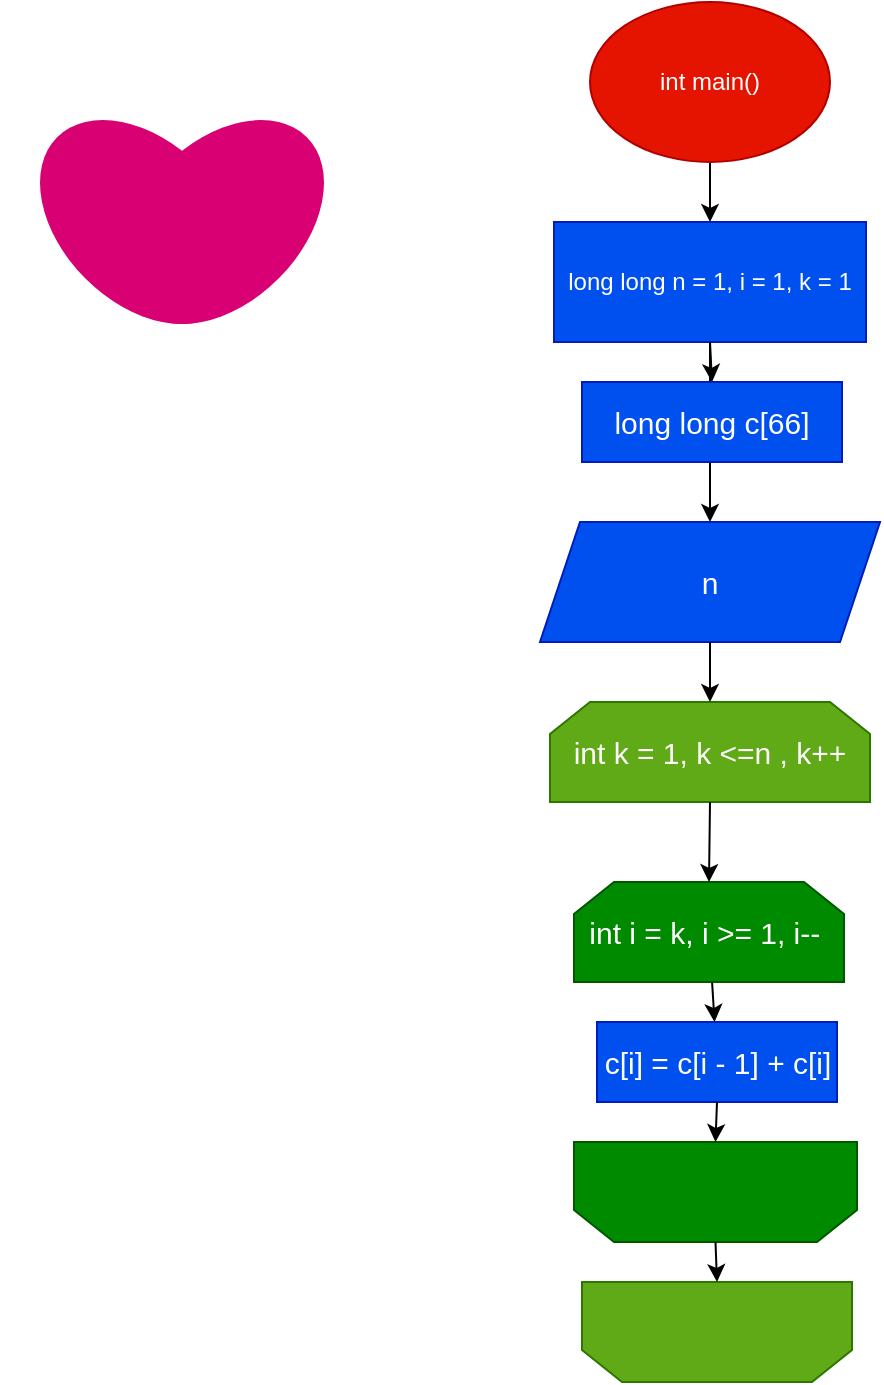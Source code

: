 <mxfile>
    <diagram id="Afzt_kudCLElPTYcOIzQ" name="Страница 1">
        <mxGraphModel dx="1074" dy="528" grid="1" gridSize="10" guides="1" tooltips="1" connect="1" arrows="1" fold="1" page="1" pageScale="1" pageWidth="827" pageHeight="1169" math="0" shadow="0">
            <root>
                <mxCell id="0"/>
                <mxCell id="1" parent="0"/>
                <mxCell id="4" value="" style="edgeStyle=none;html=1;" parent="1" source="2" target="3" edge="1">
                    <mxGeometry relative="1" as="geometry"/>
                </mxCell>
                <mxCell id="2" value="int main()" style="ellipse;whiteSpace=wrap;html=1;fillColor=#e51400;fontColor=#ffffff;strokeColor=#B20000;" parent="1" vertex="1">
                    <mxGeometry x="354" y="130" width="120" height="80" as="geometry"/>
                </mxCell>
                <mxCell id="8" value="" style="edgeStyle=none;html=1;" parent="1" source="3" target="7" edge="1">
                    <mxGeometry relative="1" as="geometry"/>
                </mxCell>
                <mxCell id="3" value="long long n = 1, i = 1, k = 1" style="whiteSpace=wrap;html=1;fillColor=#0050ef;fontColor=#ffffff;strokeColor=#001DBC;" parent="1" vertex="1">
                    <mxGeometry x="336" y="240" width="156" height="60" as="geometry"/>
                </mxCell>
                <mxCell id="7" value="&lt;font style=&quot;font-size: 15px&quot;&gt;n&lt;/font&gt;" style="shape=parallelogram;perimeter=parallelogramPerimeter;whiteSpace=wrap;html=1;fixedSize=1;fillColor=#0050ef;strokeColor=#001DBC;fontColor=#ffffff;" parent="1" vertex="1">
                    <mxGeometry x="329" y="390" width="170" height="60" as="geometry"/>
                </mxCell>
                <mxCell id="9" value="long long c[66]" style="rounded=0;whiteSpace=wrap;html=1;fontSize=15;fillColor=#0050ef;fontColor=#ffffff;strokeColor=#001DBC;" parent="1" vertex="1">
                    <mxGeometry x="350" y="320" width="130" height="40" as="geometry"/>
                </mxCell>
                <mxCell id="11" value="" style="endArrow=classic;html=1;fontSize=15;exitX=0.5;exitY=1;exitDx=0;exitDy=0;entryX=0.5;entryY=0;entryDx=0;entryDy=0;" parent="1" source="3" target="9" edge="1">
                    <mxGeometry width="50" height="50" relative="1" as="geometry">
                        <mxPoint x="320" y="420" as="sourcePoint"/>
                        <mxPoint x="370" y="370" as="targetPoint"/>
                    </mxGeometry>
                </mxCell>
                <mxCell id="12" value="int k = 1, k &amp;lt;=n , k++" style="shape=loopLimit;whiteSpace=wrap;html=1;fontSize=15;fillColor=#60a917;fontColor=#ffffff;strokeColor=#2D7600;" parent="1" vertex="1">
                    <mxGeometry x="334" y="480" width="160" height="50" as="geometry"/>
                </mxCell>
                <mxCell id="13" value="" style="endArrow=classic;html=1;fontSize=15;exitX=0.5;exitY=1;exitDx=0;exitDy=0;entryX=0.5;entryY=0;entryDx=0;entryDy=0;" parent="1" source="7" target="12" edge="1">
                    <mxGeometry width="50" height="50" relative="1" as="geometry">
                        <mxPoint x="320" y="520" as="sourcePoint"/>
                        <mxPoint x="370" y="470" as="targetPoint"/>
                    </mxGeometry>
                </mxCell>
                <mxCell id="17" value="" style="edgeStyle=none;html=1;fontSize=15;" parent="1" source="14" target="16" edge="1">
                    <mxGeometry relative="1" as="geometry"/>
                </mxCell>
                <mxCell id="14" value="int i = k, i &amp;gt;= 1, i--&amp;nbsp;" style="shape=loopLimit;whiteSpace=wrap;html=1;fontSize=15;fillColor=#008a00;fontColor=#ffffff;strokeColor=#005700;" parent="1" vertex="1">
                    <mxGeometry x="346" y="570" width="135" height="50" as="geometry"/>
                </mxCell>
                <mxCell id="15" value="" style="endArrow=classic;html=1;fontSize=15;exitX=0.5;exitY=1;exitDx=0;exitDy=0;entryX=0.5;entryY=0;entryDx=0;entryDy=0;" parent="1" source="12" target="14" edge="1">
                    <mxGeometry width="50" height="50" relative="1" as="geometry">
                        <mxPoint x="320" y="600" as="sourcePoint"/>
                        <mxPoint x="370" y="550" as="targetPoint"/>
                    </mxGeometry>
                </mxCell>
                <mxCell id="16" value="c[i] = c[i - 1] + c[i]" style="whiteSpace=wrap;html=1;fontSize=15;fillColor=#0050ef;fontColor=#ffffff;strokeColor=#001DBC;" parent="1" vertex="1">
                    <mxGeometry x="357.5" y="640" width="120" height="40" as="geometry"/>
                </mxCell>
                <mxCell id="18" value="" style="shape=loopLimit;whiteSpace=wrap;html=1;fontSize=15;rotation=-180;fillColor=#008a00;fontColor=#ffffff;strokeColor=#005700;" parent="1" vertex="1">
                    <mxGeometry x="346" y="700" width="141.5" height="50" as="geometry"/>
                </mxCell>
                <mxCell id="19" value="" style="endArrow=classic;html=1;fontSize=15;exitX=0.5;exitY=1;exitDx=0;exitDy=0;entryX=0.5;entryY=1;entryDx=0;entryDy=0;" parent="1" source="16" target="18" edge="1">
                    <mxGeometry width="50" height="50" relative="1" as="geometry">
                        <mxPoint x="320" y="700" as="sourcePoint"/>
                        <mxPoint x="370" y="650" as="targetPoint"/>
                    </mxGeometry>
                </mxCell>
                <mxCell id="20" value="" style="shape=loopLimit;whiteSpace=wrap;html=1;fontSize=15;rotation=-180;fillColor=#60a917;fontColor=#ffffff;strokeColor=#2D7600;" parent="1" vertex="1">
                    <mxGeometry x="350" y="770" width="135" height="50" as="geometry"/>
                </mxCell>
                <mxCell id="21" value="" style="endArrow=classic;html=1;fontSize=15;exitX=0.5;exitY=0;exitDx=0;exitDy=0;entryX=0.5;entryY=1;entryDx=0;entryDy=0;" parent="1" source="18" target="20" edge="1">
                    <mxGeometry width="50" height="50" relative="1" as="geometry">
                        <mxPoint x="320" y="700" as="sourcePoint"/>
                        <mxPoint x="370" y="650" as="targetPoint"/>
                    </mxGeometry>
                </mxCell>
                <mxCell id="24" value="" style="ellipse;whiteSpace=wrap;html=1;rotation=45;fillColor=#d80073;fontColor=#ffffff;strokeColor=none;" vertex="1" parent="1">
                    <mxGeometry x="70" y="200" width="120" height="80" as="geometry"/>
                </mxCell>
                <mxCell id="25" value="" style="ellipse;whiteSpace=wrap;html=1;rotation=-45;fillColor=#d80073;fontColor=#ffffff;strokeColor=none;" vertex="1" parent="1">
                    <mxGeometry x="110" y="200" width="120" height="80" as="geometry"/>
                </mxCell>
            </root>
        </mxGraphModel>
    </diagram>
</mxfile>